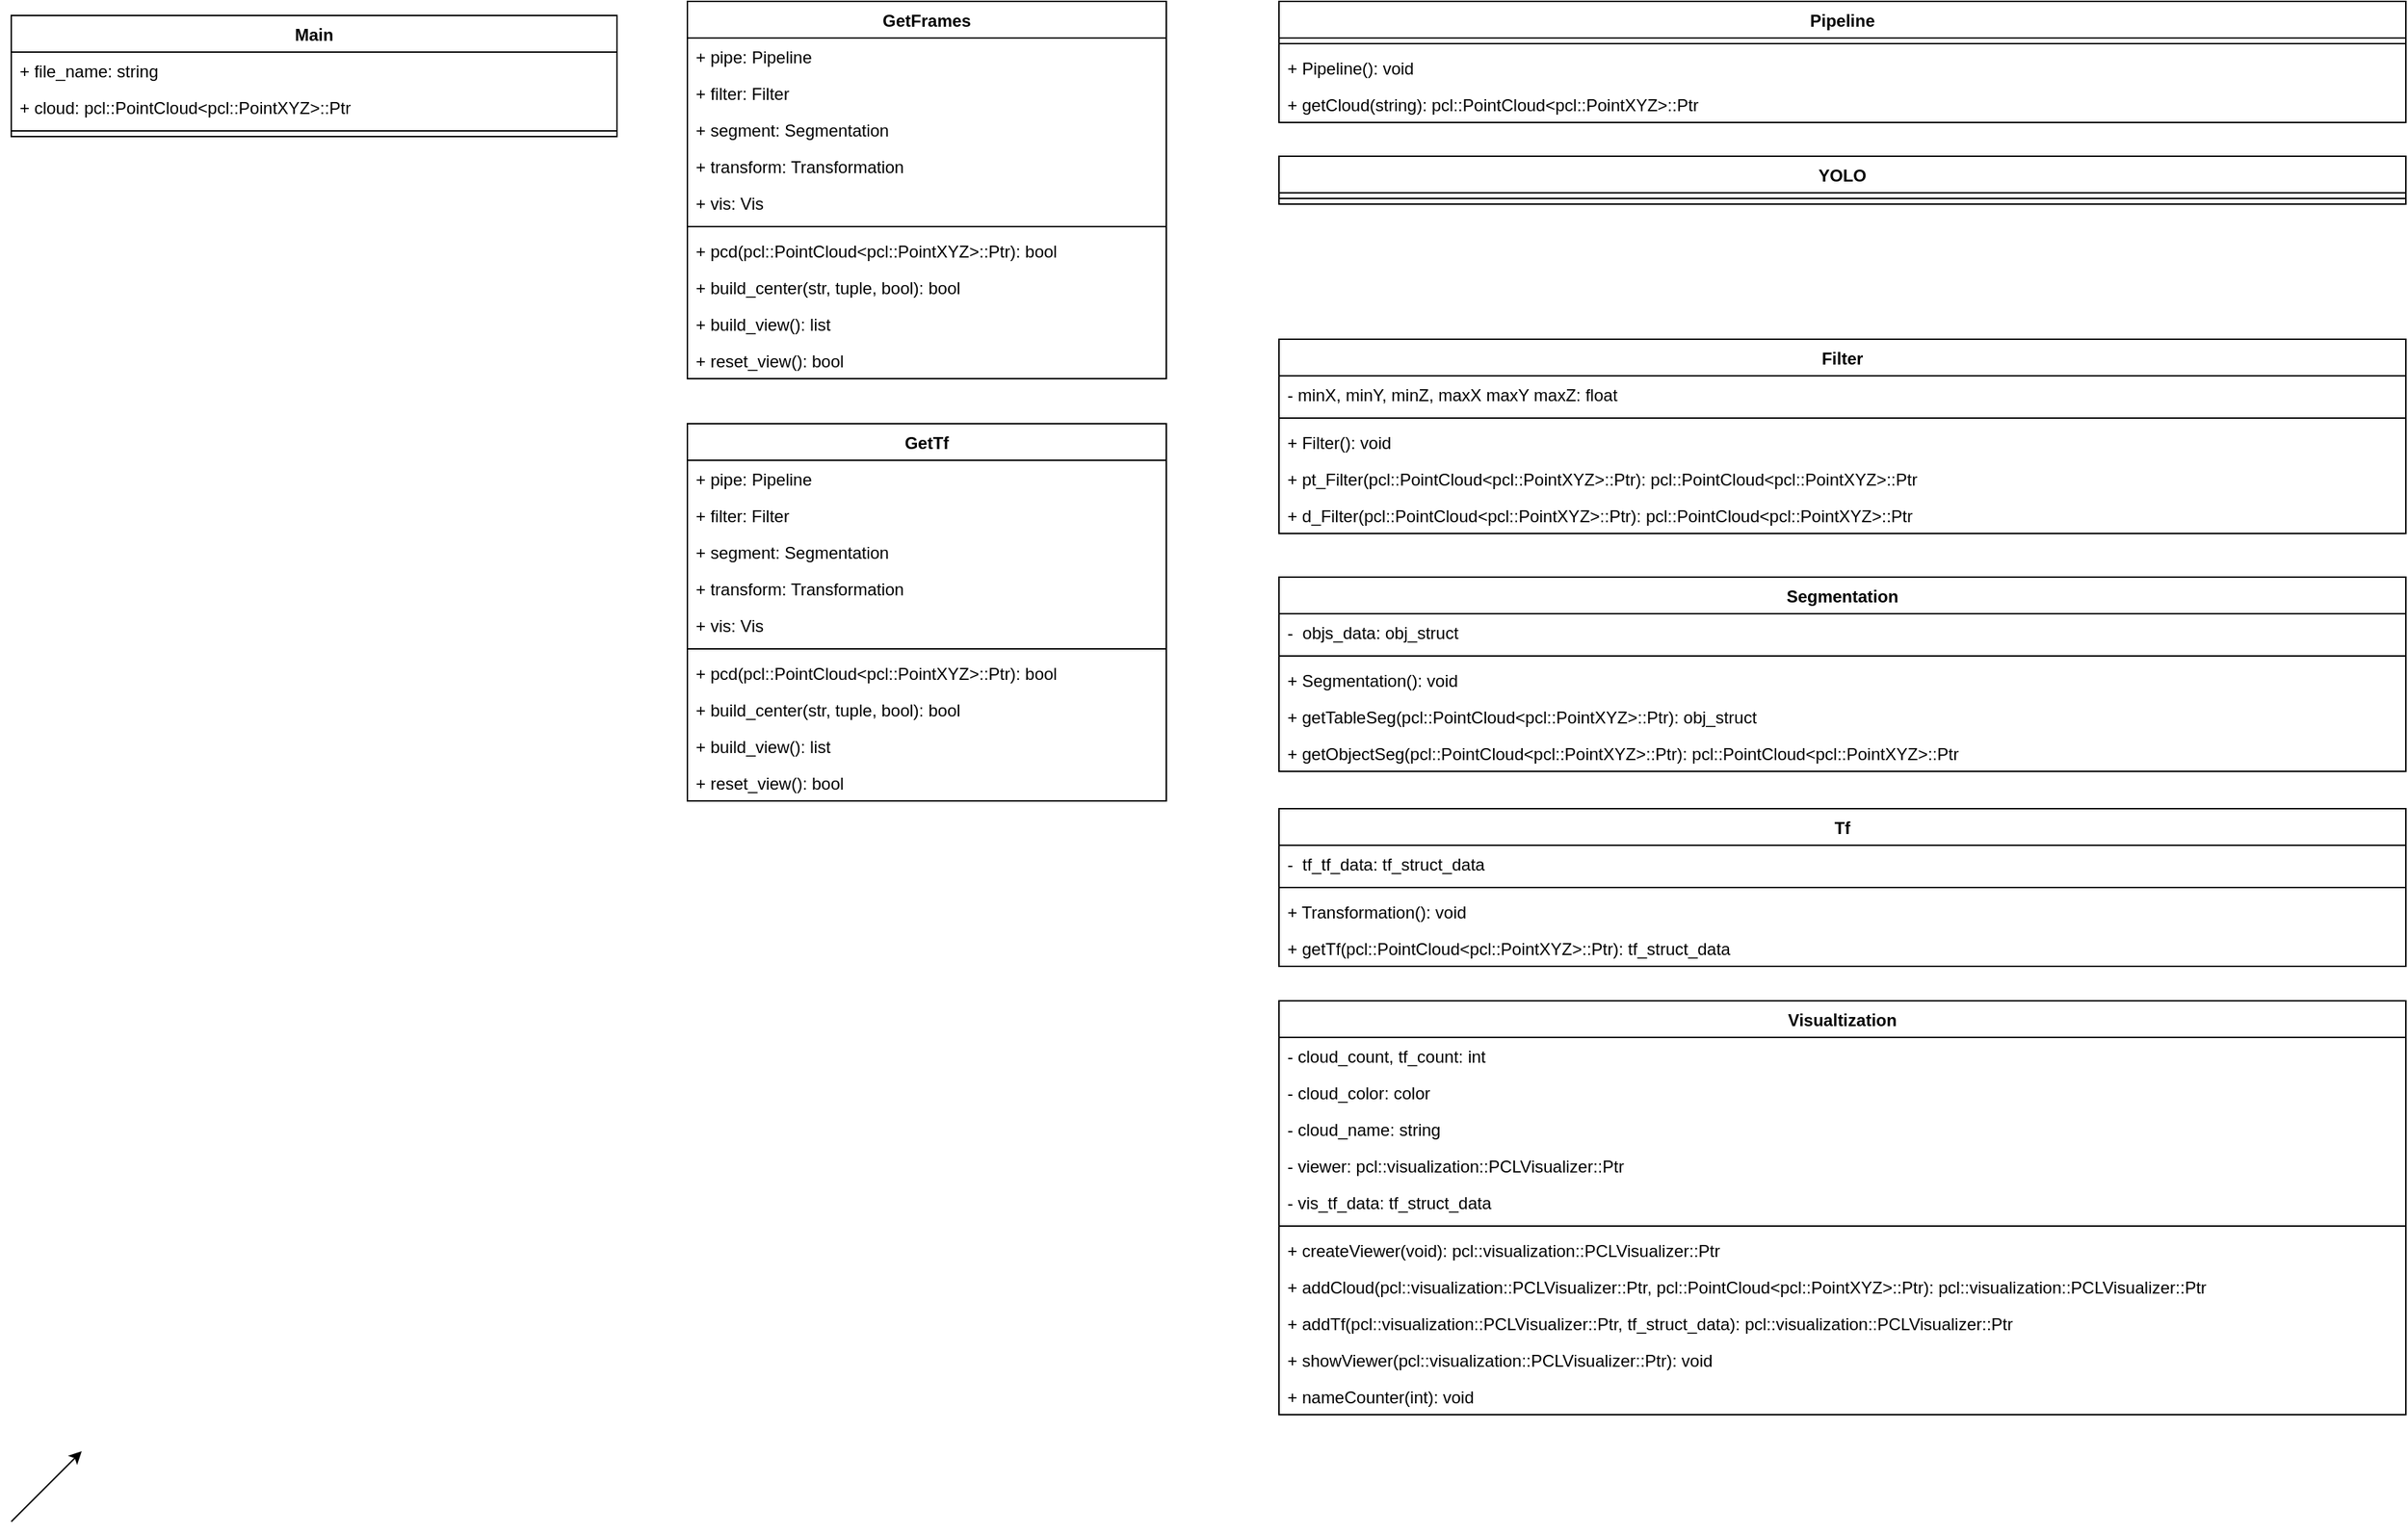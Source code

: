 <mxfile version="12.2.4" type="device" pages="1"><diagram id="rO0mdo0Z23BZPeahZ9SL" name="Page-1"><mxGraphModel dx="1341" dy="762" grid="1" gridSize="10" guides="1" tooltips="1" connect="1" arrows="1" fold="1" page="1" pageScale="1" pageWidth="850" pageHeight="1100" math="0" shadow="0"><root><mxCell id="0"/><mxCell id="1" parent="0"/><mxCell id="HIsi_3Nj0RYe7BvJdsPi-1" value="Pipeline" style="swimlane;fontStyle=1;align=center;verticalAlign=top;childLayout=stackLayout;horizontal=1;startSize=26;horizontalStack=0;resizeParent=1;resizeParentMax=0;resizeLast=0;collapsible=1;marginBottom=0;" parent="1" vertex="1"><mxGeometry x="920" y="50" width="800" height="86" as="geometry"/></mxCell><mxCell id="HIsi_3Nj0RYe7BvJdsPi-3" value="" style="line;strokeWidth=1;fillColor=none;align=left;verticalAlign=middle;spacingTop=-1;spacingLeft=3;spacingRight=3;rotatable=0;labelPosition=right;points=[];portConstraint=eastwest;" parent="HIsi_3Nj0RYe7BvJdsPi-1" vertex="1"><mxGeometry y="26" width="800" height="8" as="geometry"/></mxCell><mxCell id="HIsi_3Nj0RYe7BvJdsPi-4" value="+ Pipeline(): void" style="text;strokeColor=none;fillColor=none;align=left;verticalAlign=top;spacingLeft=4;spacingRight=4;overflow=hidden;rotatable=0;points=[[0,0.5],[1,0.5]];portConstraint=eastwest;" parent="HIsi_3Nj0RYe7BvJdsPi-1" vertex="1"><mxGeometry y="34" width="800" height="26" as="geometry"/></mxCell><mxCell id="HIsi_3Nj0RYe7BvJdsPi-14" value="+ getCloud(string): pcl::PointCloud&lt;pcl::PointXYZ&gt;::Ptr" style="text;strokeColor=none;fillColor=none;align=left;verticalAlign=top;spacingLeft=4;spacingRight=4;overflow=hidden;rotatable=0;points=[[0,0.5],[1,0.5]];portConstraint=eastwest;" parent="HIsi_3Nj0RYe7BvJdsPi-1" vertex="1"><mxGeometry y="60" width="800" height="26" as="geometry"/></mxCell><mxCell id="HIsi_3Nj0RYe7BvJdsPi-6" value="Visualtization" style="swimlane;fontStyle=1;align=center;verticalAlign=top;childLayout=stackLayout;horizontal=1;startSize=26;horizontalStack=0;resizeParent=1;resizeParentMax=0;resizeLast=0;collapsible=1;marginBottom=0;" parent="1" vertex="1"><mxGeometry x="920" y="760" width="800" height="294" as="geometry"/></mxCell><mxCell id="HIsi_3Nj0RYe7BvJdsPi-34" value="- cloud_count, tf_count: int" style="text;strokeColor=none;fillColor=none;align=left;verticalAlign=top;spacingLeft=4;spacingRight=4;overflow=hidden;rotatable=0;points=[[0,0.5],[1,0.5]];portConstraint=eastwest;" parent="HIsi_3Nj0RYe7BvJdsPi-6" vertex="1"><mxGeometry y="26" width="800" height="26" as="geometry"/></mxCell><mxCell id="HIsi_3Nj0RYe7BvJdsPi-36" value="- cloud_color: color" style="text;strokeColor=none;fillColor=none;align=left;verticalAlign=top;spacingLeft=4;spacingRight=4;overflow=hidden;rotatable=0;points=[[0,0.5],[1,0.5]];portConstraint=eastwest;" parent="HIsi_3Nj0RYe7BvJdsPi-6" vertex="1"><mxGeometry y="52" width="800" height="26" as="geometry"/></mxCell><mxCell id="Me2MbizhRvYAmYym80AJ-8" value="- cloud_name: string" style="text;strokeColor=none;fillColor=none;align=left;verticalAlign=top;spacingLeft=4;spacingRight=4;overflow=hidden;rotatable=0;points=[[0,0.5],[1,0.5]];portConstraint=eastwest;" parent="HIsi_3Nj0RYe7BvJdsPi-6" vertex="1"><mxGeometry y="78" width="800" height="26" as="geometry"/></mxCell><mxCell id="HIsi_3Nj0RYe7BvJdsPi-31" value="- viewer: pcl::visualization::PCLVisualizer::Ptr" style="text;strokeColor=none;fillColor=none;align=left;verticalAlign=top;spacingLeft=4;spacingRight=4;overflow=hidden;rotatable=0;points=[[0,0.5],[1,0.5]];portConstraint=eastwest;" parent="HIsi_3Nj0RYe7BvJdsPi-6" vertex="1"><mxGeometry y="104" width="800" height="26" as="geometry"/></mxCell><mxCell id="Me2MbizhRvYAmYym80AJ-7" value="- vis_tf_data: tf_struct_data" style="text;strokeColor=none;fillColor=none;align=left;verticalAlign=top;spacingLeft=4;spacingRight=4;overflow=hidden;rotatable=0;points=[[0,0.5],[1,0.5]];portConstraint=eastwest;" parent="HIsi_3Nj0RYe7BvJdsPi-6" vertex="1"><mxGeometry y="130" width="800" height="26" as="geometry"/></mxCell><mxCell id="HIsi_3Nj0RYe7BvJdsPi-8" value="" style="line;strokeWidth=1;fillColor=none;align=left;verticalAlign=middle;spacingTop=-1;spacingLeft=3;spacingRight=3;rotatable=0;labelPosition=right;points=[];portConstraint=eastwest;" parent="HIsi_3Nj0RYe7BvJdsPi-6" vertex="1"><mxGeometry y="156" width="800" height="8" as="geometry"/></mxCell><mxCell id="HIsi_3Nj0RYe7BvJdsPi-15" value="+ createViewer(void): pcl::visualization::PCLVisualizer::Ptr" style="text;strokeColor=none;fillColor=none;align=left;verticalAlign=top;spacingLeft=4;spacingRight=4;overflow=hidden;rotatable=0;points=[[0,0.5],[1,0.5]];portConstraint=eastwest;" parent="HIsi_3Nj0RYe7BvJdsPi-6" vertex="1"><mxGeometry y="164" width="800" height="26" as="geometry"/></mxCell><mxCell id="HIsi_3Nj0RYe7BvJdsPi-37" value="+ addCloud(pcl::visualization::PCLVisualizer::Ptr, pcl::PointCloud&lt;pcl::PointXYZ&gt;::Ptr): pcl::visualization::PCLVisualizer::Ptr" style="text;strokeColor=none;fillColor=none;align=left;verticalAlign=top;spacingLeft=4;spacingRight=4;overflow=hidden;rotatable=0;points=[[0,0.5],[1,0.5]];portConstraint=eastwest;" parent="HIsi_3Nj0RYe7BvJdsPi-6" vertex="1"><mxGeometry y="190" width="800" height="26" as="geometry"/></mxCell><mxCell id="u7ziaBiFjHm4syPlDuHI-1" value="+ addTf(pcl::visualization::PCLVisualizer::Ptr, tf_struct_data): pcl::visualization::PCLVisualizer::Ptr" style="text;strokeColor=none;fillColor=none;align=left;verticalAlign=top;spacingLeft=4;spacingRight=4;overflow=hidden;rotatable=0;points=[[0,0.5],[1,0.5]];portConstraint=eastwest;" parent="HIsi_3Nj0RYe7BvJdsPi-6" vertex="1"><mxGeometry y="216" width="800" height="26" as="geometry"/></mxCell><mxCell id="Wdoib3fpIFbqhbCEzAN1-9" value="+ showViewer(pcl::visualization::PCLVisualizer::Ptr): void" style="text;strokeColor=none;fillColor=none;align=left;verticalAlign=top;spacingLeft=4;spacingRight=4;overflow=hidden;rotatable=0;points=[[0,0.5],[1,0.5]];portConstraint=eastwest;" parent="HIsi_3Nj0RYe7BvJdsPi-6" vertex="1"><mxGeometry y="242" width="800" height="26" as="geometry"/></mxCell><mxCell id="HIsi_3Nj0RYe7BvJdsPi-9" value="+ nameCounter(int): void" style="text;strokeColor=none;fillColor=none;align=left;verticalAlign=top;spacingLeft=4;spacingRight=4;overflow=hidden;rotatable=0;points=[[0,0.5],[1,0.5]];portConstraint=eastwest;" parent="HIsi_3Nj0RYe7BvJdsPi-6" vertex="1"><mxGeometry y="268" width="800" height="26" as="geometry"/></mxCell><mxCell id="HIsi_3Nj0RYe7BvJdsPi-10" value="Main" style="swimlane;fontStyle=1;align=center;verticalAlign=top;childLayout=stackLayout;horizontal=1;startSize=26;horizontalStack=0;resizeParent=1;resizeParentMax=0;resizeLast=0;collapsible=1;marginBottom=0;" parent="1" vertex="1"><mxGeometry x="20" y="60" width="430" height="86" as="geometry"/></mxCell><mxCell id="HIsi_3Nj0RYe7BvJdsPi-11" value="+ file_name: string" style="text;strokeColor=none;fillColor=none;align=left;verticalAlign=top;spacingLeft=4;spacingRight=4;overflow=hidden;rotatable=0;points=[[0,0.5],[1,0.5]];portConstraint=eastwest;" parent="HIsi_3Nj0RYe7BvJdsPi-10" vertex="1"><mxGeometry y="26" width="430" height="26" as="geometry"/></mxCell><mxCell id="HIsi_3Nj0RYe7BvJdsPi-16" value="+ cloud: pcl::PointCloud&lt;pcl::PointXYZ&gt;::Ptr" style="text;strokeColor=none;fillColor=none;align=left;verticalAlign=top;spacingLeft=4;spacingRight=4;overflow=hidden;rotatable=0;points=[[0,0.5],[1,0.5]];portConstraint=eastwest;" parent="HIsi_3Nj0RYe7BvJdsPi-10" vertex="1"><mxGeometry y="52" width="430" height="26" as="geometry"/></mxCell><mxCell id="HIsi_3Nj0RYe7BvJdsPi-12" value="" style="line;strokeWidth=1;fillColor=none;align=left;verticalAlign=middle;spacingTop=-1;spacingLeft=3;spacingRight=3;rotatable=0;labelPosition=right;points=[];portConstraint=eastwest;" parent="HIsi_3Nj0RYe7BvJdsPi-10" vertex="1"><mxGeometry y="78" width="430" height="8" as="geometry"/></mxCell><mxCell id="HIsi_3Nj0RYe7BvJdsPi-22" value="GetTf" style="swimlane;fontStyle=1;align=center;verticalAlign=top;childLayout=stackLayout;horizontal=1;startSize=26;horizontalStack=0;resizeParent=1;resizeParentMax=0;resizeLast=0;collapsible=1;marginBottom=0;" parent="1" vertex="1"><mxGeometry x="500" y="350" width="340" height="268" as="geometry"/></mxCell><mxCell id="Wdoib3fpIFbqhbCEzAN1-18" value="+ pipe: Pipeline" style="text;strokeColor=none;fillColor=none;align=left;verticalAlign=top;spacingLeft=4;spacingRight=4;overflow=hidden;rotatable=0;points=[[0,0.5],[1,0.5]];portConstraint=eastwest;" parent="HIsi_3Nj0RYe7BvJdsPi-22" vertex="1"><mxGeometry y="26" width="340" height="26" as="geometry"/></mxCell><mxCell id="Wdoib3fpIFbqhbCEzAN1-19" value="+ filter: Filter" style="text;strokeColor=none;fillColor=none;align=left;verticalAlign=top;spacingLeft=4;spacingRight=4;overflow=hidden;rotatable=0;points=[[0,0.5],[1,0.5]];portConstraint=eastwest;" parent="HIsi_3Nj0RYe7BvJdsPi-22" vertex="1"><mxGeometry y="52" width="340" height="26" as="geometry"/></mxCell><mxCell id="HIsi_3Nj0RYe7BvJdsPi-17" value="+ segment: Segmentation" style="text;strokeColor=none;fillColor=none;align=left;verticalAlign=top;spacingLeft=4;spacingRight=4;overflow=hidden;rotatable=0;points=[[0,0.5],[1,0.5]];portConstraint=eastwest;" parent="HIsi_3Nj0RYe7BvJdsPi-22" vertex="1"><mxGeometry y="78" width="340" height="26" as="geometry"/></mxCell><mxCell id="Wdoib3fpIFbqhbCEzAN1-17" value="+ transform: Transformation" style="text;strokeColor=none;fillColor=none;align=left;verticalAlign=top;spacingLeft=4;spacingRight=4;overflow=hidden;rotatable=0;points=[[0,0.5],[1,0.5]];portConstraint=eastwest;" parent="HIsi_3Nj0RYe7BvJdsPi-22" vertex="1"><mxGeometry y="104" width="340" height="26" as="geometry"/></mxCell><mxCell id="HIsi_3Nj0RYe7BvJdsPi-18" value="+ vis: Vis" style="text;strokeColor=none;fillColor=none;align=left;verticalAlign=top;spacingLeft=4;spacingRight=4;overflow=hidden;rotatable=0;points=[[0,0.5],[1,0.5]];portConstraint=eastwest;" parent="HIsi_3Nj0RYe7BvJdsPi-22" vertex="1"><mxGeometry y="130" width="340" height="26" as="geometry"/></mxCell><mxCell id="HIsi_3Nj0RYe7BvJdsPi-23" value="" style="line;strokeWidth=1;fillColor=none;align=left;verticalAlign=middle;spacingTop=-1;spacingLeft=3;spacingRight=3;rotatable=0;labelPosition=right;points=[];portConstraint=eastwest;" parent="HIsi_3Nj0RYe7BvJdsPi-22" vertex="1"><mxGeometry y="156" width="340" height="8" as="geometry"/></mxCell><mxCell id="Me2MbizhRvYAmYym80AJ-9" value="+ pcd(pcl::PointCloud&lt;pcl::PointXYZ&gt;::Ptr): bool" style="text;strokeColor=none;fillColor=none;align=left;verticalAlign=top;spacingLeft=4;spacingRight=4;overflow=hidden;rotatable=0;points=[[0,0.5],[1,0.5]];portConstraint=eastwest;" parent="HIsi_3Nj0RYe7BvJdsPi-22" vertex="1"><mxGeometry y="164" width="340" height="26" as="geometry"/></mxCell><mxCell id="Me2MbizhRvYAmYym80AJ-16" value="+ build_center(str, tuple, bool): bool" style="text;strokeColor=none;fillColor=none;align=left;verticalAlign=top;spacingLeft=4;spacingRight=4;overflow=hidden;rotatable=0;points=[[0,0.5],[1,0.5]];portConstraint=eastwest;" parent="HIsi_3Nj0RYe7BvJdsPi-22" vertex="1"><mxGeometry y="190" width="340" height="26" as="geometry"/></mxCell><mxCell id="Me2MbizhRvYAmYym80AJ-14" value="+ build_view(): list" style="text;strokeColor=none;fillColor=none;align=left;verticalAlign=top;spacingLeft=4;spacingRight=4;overflow=hidden;rotatable=0;points=[[0,0.5],[1,0.5]];portConstraint=eastwest;" parent="HIsi_3Nj0RYe7BvJdsPi-22" vertex="1"><mxGeometry y="216" width="340" height="26" as="geometry"/></mxCell><mxCell id="Me2MbizhRvYAmYym80AJ-15" value="+ reset_view(): bool" style="text;strokeColor=none;fillColor=none;align=left;verticalAlign=top;spacingLeft=4;spacingRight=4;overflow=hidden;rotatable=0;points=[[0,0.5],[1,0.5]];portConstraint=eastwest;" parent="HIsi_3Nj0RYe7BvJdsPi-22" vertex="1"><mxGeometry y="242" width="340" height="26" as="geometry"/></mxCell><mxCell id="Wdoib3fpIFbqhbCEzAN1-1" value="Filter" style="swimlane;fontStyle=1;align=center;verticalAlign=top;childLayout=stackLayout;horizontal=1;startSize=26;horizontalStack=0;resizeParent=1;resizeParentMax=0;resizeLast=0;collapsible=1;marginBottom=0;" parent="1" vertex="1"><mxGeometry x="920" y="290" width="800" height="138" as="geometry"/></mxCell><mxCell id="Me2MbizhRvYAmYym80AJ-4" value="- minX, minY, minZ, maxX maxY maxZ: float" style="text;strokeColor=none;fillColor=none;align=left;verticalAlign=top;spacingLeft=4;spacingRight=4;overflow=hidden;rotatable=0;points=[[0,0.5],[1,0.5]];portConstraint=eastwest;" parent="Wdoib3fpIFbqhbCEzAN1-1" vertex="1"><mxGeometry y="26" width="800" height="26" as="geometry"/></mxCell><mxCell id="Wdoib3fpIFbqhbCEzAN1-3" value="" style="line;strokeWidth=1;fillColor=none;align=left;verticalAlign=middle;spacingTop=-1;spacingLeft=3;spacingRight=3;rotatable=0;labelPosition=right;points=[];portConstraint=eastwest;" parent="Wdoib3fpIFbqhbCEzAN1-1" vertex="1"><mxGeometry y="52" width="800" height="8" as="geometry"/></mxCell><mxCell id="Wdoib3fpIFbqhbCEzAN1-2" value="+ Filter(): void" style="text;strokeColor=none;fillColor=none;align=left;verticalAlign=top;spacingLeft=4;spacingRight=4;overflow=hidden;rotatable=0;points=[[0,0.5],[1,0.5]];portConstraint=eastwest;" parent="Wdoib3fpIFbqhbCEzAN1-1" vertex="1"><mxGeometry y="60" width="800" height="26" as="geometry"/></mxCell><mxCell id="Wdoib3fpIFbqhbCEzAN1-4" value="+ pt_Filter(pcl::PointCloud&lt;pcl::PointXYZ&gt;::Ptr): pcl::PointCloud&lt;pcl::PointXYZ&gt;::Ptr" style="text;strokeColor=none;fillColor=none;align=left;verticalAlign=top;spacingLeft=4;spacingRight=4;overflow=hidden;rotatable=0;points=[[0,0.5],[1,0.5]];portConstraint=eastwest;" parent="Wdoib3fpIFbqhbCEzAN1-1" vertex="1"><mxGeometry y="86" width="800" height="26" as="geometry"/></mxCell><mxCell id="Me2MbizhRvYAmYym80AJ-2" value="+ d_Filter(pcl::PointCloud&lt;pcl::PointXYZ&gt;::Ptr): pcl::PointCloud&lt;pcl::PointXYZ&gt;::Ptr" style="text;strokeColor=none;fillColor=none;align=left;verticalAlign=top;spacingLeft=4;spacingRight=4;overflow=hidden;rotatable=0;points=[[0,0.5],[1,0.5]];portConstraint=eastwest;" parent="Wdoib3fpIFbqhbCEzAN1-1" vertex="1"><mxGeometry y="112" width="800" height="26" as="geometry"/></mxCell><mxCell id="Wdoib3fpIFbqhbCEzAN1-5" value="Segmentation" style="swimlane;fontStyle=1;align=center;verticalAlign=top;childLayout=stackLayout;horizontal=1;startSize=26;horizontalStack=0;resizeParent=1;resizeParentMax=0;resizeLast=0;collapsible=1;marginBottom=0;" parent="1" vertex="1"><mxGeometry x="920" y="459" width="800" height="138" as="geometry"/></mxCell><mxCell id="Wdoib3fpIFbqhbCEzAN1-6" value="-  objs_data: obj_struct" style="text;strokeColor=none;fillColor=none;align=left;verticalAlign=top;spacingLeft=4;spacingRight=4;overflow=hidden;rotatable=0;points=[[0,0.5],[1,0.5]];portConstraint=eastwest;" parent="Wdoib3fpIFbqhbCEzAN1-5" vertex="1"><mxGeometry y="26" width="800" height="26" as="geometry"/></mxCell><mxCell id="Wdoib3fpIFbqhbCEzAN1-7" value="" style="line;strokeWidth=1;fillColor=none;align=left;verticalAlign=middle;spacingTop=-1;spacingLeft=3;spacingRight=3;rotatable=0;labelPosition=right;points=[];portConstraint=eastwest;" parent="Wdoib3fpIFbqhbCEzAN1-5" vertex="1"><mxGeometry y="52" width="800" height="8" as="geometry"/></mxCell><mxCell id="Me2MbizhRvYAmYym80AJ-5" value="+ Segmentation(): void" style="text;strokeColor=none;fillColor=none;align=left;verticalAlign=top;spacingLeft=4;spacingRight=4;overflow=hidden;rotatable=0;points=[[0,0.5],[1,0.5]];portConstraint=eastwest;" parent="Wdoib3fpIFbqhbCEzAN1-5" vertex="1"><mxGeometry y="60" width="800" height="26" as="geometry"/></mxCell><mxCell id="Wdoib3fpIFbqhbCEzAN1-12" value="+ getTableSeg(pcl::PointCloud&lt;pcl::PointXYZ&gt;::Ptr): obj_struct" style="text;strokeColor=none;fillColor=none;align=left;verticalAlign=top;spacingLeft=4;spacingRight=4;overflow=hidden;rotatable=0;points=[[0,0.5],[1,0.5]];portConstraint=eastwest;" parent="Wdoib3fpIFbqhbCEzAN1-5" vertex="1"><mxGeometry y="86" width="800" height="26" as="geometry"/></mxCell><mxCell id="Wdoib3fpIFbqhbCEzAN1-8" value="+ getObjectSeg(pcl::PointCloud&lt;pcl::PointXYZ&gt;::Ptr): pcl::PointCloud&lt;pcl::PointXYZ&gt;::Ptr" style="text;strokeColor=none;fillColor=none;align=left;verticalAlign=top;spacingLeft=4;spacingRight=4;overflow=hidden;rotatable=0;points=[[0,0.5],[1,0.5]];portConstraint=eastwest;" parent="Wdoib3fpIFbqhbCEzAN1-5" vertex="1"><mxGeometry y="112" width="800" height="26" as="geometry"/></mxCell><mxCell id="Wdoib3fpIFbqhbCEzAN1-13" value="Tf" style="swimlane;fontStyle=1;align=center;verticalAlign=top;childLayout=stackLayout;horizontal=1;startSize=26;horizontalStack=0;resizeParent=1;resizeParentMax=0;resizeLast=0;collapsible=1;marginBottom=0;" parent="1" vertex="1"><mxGeometry x="920" y="623.5" width="800" height="112" as="geometry"/></mxCell><mxCell id="Wdoib3fpIFbqhbCEzAN1-14" value="-  tf_tf_data: tf_struct_data" style="text;strokeColor=none;fillColor=none;align=left;verticalAlign=top;spacingLeft=4;spacingRight=4;overflow=hidden;rotatable=0;points=[[0,0.5],[1,0.5]];portConstraint=eastwest;" parent="Wdoib3fpIFbqhbCEzAN1-13" vertex="1"><mxGeometry y="26" width="800" height="26" as="geometry"/></mxCell><mxCell id="Wdoib3fpIFbqhbCEzAN1-15" value="" style="line;strokeWidth=1;fillColor=none;align=left;verticalAlign=middle;spacingTop=-1;spacingLeft=3;spacingRight=3;rotatable=0;labelPosition=right;points=[];portConstraint=eastwest;" parent="Wdoib3fpIFbqhbCEzAN1-13" vertex="1"><mxGeometry y="52" width="800" height="8" as="geometry"/></mxCell><mxCell id="Me2MbizhRvYAmYym80AJ-6" value="+ Transformation(): void" style="text;strokeColor=none;fillColor=none;align=left;verticalAlign=top;spacingLeft=4;spacingRight=4;overflow=hidden;rotatable=0;points=[[0,0.5],[1,0.5]];portConstraint=eastwest;" parent="Wdoib3fpIFbqhbCEzAN1-13" vertex="1"><mxGeometry y="60" width="800" height="26" as="geometry"/></mxCell><mxCell id="Wdoib3fpIFbqhbCEzAN1-16" value="+ getTf(pcl::PointCloud&lt;pcl::PointXYZ&gt;::Ptr): tf_struct_data" style="text;strokeColor=none;fillColor=none;align=left;verticalAlign=top;spacingLeft=4;spacingRight=4;overflow=hidden;rotatable=0;points=[[0,0.5],[1,0.5]];portConstraint=eastwest;" parent="Wdoib3fpIFbqhbCEzAN1-13" vertex="1"><mxGeometry y="86" width="800" height="26" as="geometry"/></mxCell><mxCell id="Me2MbizhRvYAmYym80AJ-10" value="YOLO" style="swimlane;fontStyle=1;align=center;verticalAlign=top;childLayout=stackLayout;horizontal=1;startSize=26;horizontalStack=0;resizeParent=1;resizeParentMax=0;resizeLast=0;collapsible=1;marginBottom=0;" parent="1" vertex="1"><mxGeometry x="920" y="160" width="800" height="34" as="geometry"/></mxCell><mxCell id="Me2MbizhRvYAmYym80AJ-11" value="" style="line;strokeWidth=1;fillColor=none;align=left;verticalAlign=middle;spacingTop=-1;spacingLeft=3;spacingRight=3;rotatable=0;labelPosition=right;points=[];portConstraint=eastwest;" parent="Me2MbizhRvYAmYym80AJ-10" vertex="1"><mxGeometry y="26" width="800" height="8" as="geometry"/></mxCell><mxCell id="dBKplNuwDuLJMfOivw6c-1" value="" style="endArrow=classic;html=1;" edge="1" parent="1"><mxGeometry width="50" height="50" relative="1" as="geometry"><mxPoint x="20" y="1130" as="sourcePoint"/><mxPoint x="70" y="1080" as="targetPoint"/></mxGeometry></mxCell><mxCell id="dBKplNuwDuLJMfOivw6c-3" value="GetFrames" style="swimlane;fontStyle=1;align=center;verticalAlign=top;childLayout=stackLayout;horizontal=1;startSize=26;horizontalStack=0;resizeParent=1;resizeParentMax=0;resizeLast=0;collapsible=1;marginBottom=0;" vertex="1" parent="1"><mxGeometry x="500" y="50" width="340" height="268" as="geometry"/></mxCell><mxCell id="dBKplNuwDuLJMfOivw6c-4" value="+ pipe: Pipeline" style="text;strokeColor=none;fillColor=none;align=left;verticalAlign=top;spacingLeft=4;spacingRight=4;overflow=hidden;rotatable=0;points=[[0,0.5],[1,0.5]];portConstraint=eastwest;" vertex="1" parent="dBKplNuwDuLJMfOivw6c-3"><mxGeometry y="26" width="340" height="26" as="geometry"/></mxCell><mxCell id="dBKplNuwDuLJMfOivw6c-5" value="+ filter: Filter" style="text;strokeColor=none;fillColor=none;align=left;verticalAlign=top;spacingLeft=4;spacingRight=4;overflow=hidden;rotatable=0;points=[[0,0.5],[1,0.5]];portConstraint=eastwest;" vertex="1" parent="dBKplNuwDuLJMfOivw6c-3"><mxGeometry y="52" width="340" height="26" as="geometry"/></mxCell><mxCell id="dBKplNuwDuLJMfOivw6c-6" value="+ segment: Segmentation" style="text;strokeColor=none;fillColor=none;align=left;verticalAlign=top;spacingLeft=4;spacingRight=4;overflow=hidden;rotatable=0;points=[[0,0.5],[1,0.5]];portConstraint=eastwest;" vertex="1" parent="dBKplNuwDuLJMfOivw6c-3"><mxGeometry y="78" width="340" height="26" as="geometry"/></mxCell><mxCell id="dBKplNuwDuLJMfOivw6c-7" value="+ transform: Transformation" style="text;strokeColor=none;fillColor=none;align=left;verticalAlign=top;spacingLeft=4;spacingRight=4;overflow=hidden;rotatable=0;points=[[0,0.5],[1,0.5]];portConstraint=eastwest;" vertex="1" parent="dBKplNuwDuLJMfOivw6c-3"><mxGeometry y="104" width="340" height="26" as="geometry"/></mxCell><mxCell id="dBKplNuwDuLJMfOivw6c-8" value="+ vis: Vis" style="text;strokeColor=none;fillColor=none;align=left;verticalAlign=top;spacingLeft=4;spacingRight=4;overflow=hidden;rotatable=0;points=[[0,0.5],[1,0.5]];portConstraint=eastwest;" vertex="1" parent="dBKplNuwDuLJMfOivw6c-3"><mxGeometry y="130" width="340" height="26" as="geometry"/></mxCell><mxCell id="dBKplNuwDuLJMfOivw6c-9" value="" style="line;strokeWidth=1;fillColor=none;align=left;verticalAlign=middle;spacingTop=-1;spacingLeft=3;spacingRight=3;rotatable=0;labelPosition=right;points=[];portConstraint=eastwest;" vertex="1" parent="dBKplNuwDuLJMfOivw6c-3"><mxGeometry y="156" width="340" height="8" as="geometry"/></mxCell><mxCell id="dBKplNuwDuLJMfOivw6c-10" value="+ pcd(pcl::PointCloud&lt;pcl::PointXYZ&gt;::Ptr): bool" style="text;strokeColor=none;fillColor=none;align=left;verticalAlign=top;spacingLeft=4;spacingRight=4;overflow=hidden;rotatable=0;points=[[0,0.5],[1,0.5]];portConstraint=eastwest;" vertex="1" parent="dBKplNuwDuLJMfOivw6c-3"><mxGeometry y="164" width="340" height="26" as="geometry"/></mxCell><mxCell id="dBKplNuwDuLJMfOivw6c-11" value="+ build_center(str, tuple, bool): bool" style="text;strokeColor=none;fillColor=none;align=left;verticalAlign=top;spacingLeft=4;spacingRight=4;overflow=hidden;rotatable=0;points=[[0,0.5],[1,0.5]];portConstraint=eastwest;" vertex="1" parent="dBKplNuwDuLJMfOivw6c-3"><mxGeometry y="190" width="340" height="26" as="geometry"/></mxCell><mxCell id="dBKplNuwDuLJMfOivw6c-12" value="+ build_view(): list" style="text;strokeColor=none;fillColor=none;align=left;verticalAlign=top;spacingLeft=4;spacingRight=4;overflow=hidden;rotatable=0;points=[[0,0.5],[1,0.5]];portConstraint=eastwest;" vertex="1" parent="dBKplNuwDuLJMfOivw6c-3"><mxGeometry y="216" width="340" height="26" as="geometry"/></mxCell><mxCell id="dBKplNuwDuLJMfOivw6c-13" value="+ reset_view(): bool" style="text;strokeColor=none;fillColor=none;align=left;verticalAlign=top;spacingLeft=4;spacingRight=4;overflow=hidden;rotatable=0;points=[[0,0.5],[1,0.5]];portConstraint=eastwest;" vertex="1" parent="dBKplNuwDuLJMfOivw6c-3"><mxGeometry y="242" width="340" height="26" as="geometry"/></mxCell></root></mxGraphModel></diagram></mxfile>